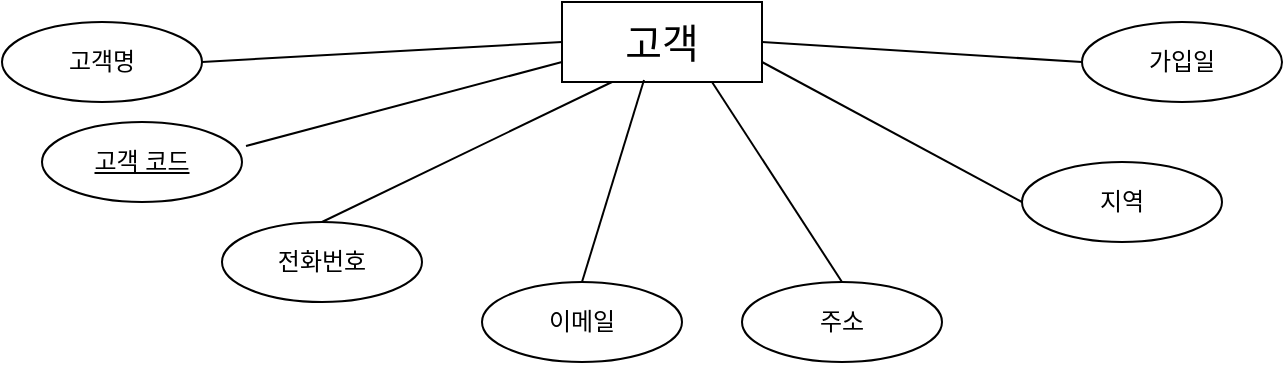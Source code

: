 <mxfile version="21.6.5" type="github">
  <diagram name="페이지-1" id="ctG3i_B3t7xJVeC1sO4r">
    <mxGraphModel dx="1434" dy="733" grid="1" gridSize="10" guides="1" tooltips="1" connect="1" arrows="1" fold="1" page="1" pageScale="1" pageWidth="827" pageHeight="1169" math="0" shadow="0">
      <root>
        <mxCell id="0" />
        <mxCell id="1" parent="0" />
        <mxCell id="lO-m15wxZYzl-79D4BZT-1" value="&lt;font style=&quot;font-size: 20px;&quot;&gt;고객&lt;/font&gt;" style="whiteSpace=wrap;html=1;align=center;" vertex="1" parent="1">
          <mxGeometry x="370" y="160" width="100" height="40" as="geometry" />
        </mxCell>
        <mxCell id="lO-m15wxZYzl-79D4BZT-3" value="고객명" style="ellipse;whiteSpace=wrap;html=1;align=center;" vertex="1" parent="1">
          <mxGeometry x="90" y="170" width="100" height="40" as="geometry" />
        </mxCell>
        <mxCell id="lO-m15wxZYzl-79D4BZT-5" value="" style="endArrow=none;html=1;rounded=0;exitX=1;exitY=0.5;exitDx=0;exitDy=0;entryX=0;entryY=0.5;entryDx=0;entryDy=0;" edge="1" parent="1" source="lO-m15wxZYzl-79D4BZT-3" target="lO-m15wxZYzl-79D4BZT-1">
          <mxGeometry relative="1" as="geometry">
            <mxPoint x="190" y="260" as="sourcePoint" />
            <mxPoint x="350" y="260" as="targetPoint" />
          </mxGeometry>
        </mxCell>
        <mxCell id="lO-m15wxZYzl-79D4BZT-6" value="전화번호" style="ellipse;whiteSpace=wrap;html=1;align=center;" vertex="1" parent="1">
          <mxGeometry x="200" y="270" width="100" height="40" as="geometry" />
        </mxCell>
        <mxCell id="lO-m15wxZYzl-79D4BZT-7" value="이메일" style="ellipse;whiteSpace=wrap;html=1;align=center;" vertex="1" parent="1">
          <mxGeometry x="330" y="300" width="100" height="40" as="geometry" />
        </mxCell>
        <mxCell id="lO-m15wxZYzl-79D4BZT-8" value="주소" style="ellipse;whiteSpace=wrap;html=1;align=center;" vertex="1" parent="1">
          <mxGeometry x="460" y="300" width="100" height="40" as="geometry" />
        </mxCell>
        <mxCell id="lO-m15wxZYzl-79D4BZT-9" value="지역" style="ellipse;whiteSpace=wrap;html=1;align=center;" vertex="1" parent="1">
          <mxGeometry x="600" y="240" width="100" height="40" as="geometry" />
        </mxCell>
        <mxCell id="lO-m15wxZYzl-79D4BZT-10" value="가입일" style="ellipse;whiteSpace=wrap;html=1;align=center;" vertex="1" parent="1">
          <mxGeometry x="630" y="170" width="100" height="40" as="geometry" />
        </mxCell>
        <mxCell id="lO-m15wxZYzl-79D4BZT-11" value="" style="endArrow=none;html=1;rounded=0;exitX=0.5;exitY=0;exitDx=0;exitDy=0;entryX=0.25;entryY=1;entryDx=0;entryDy=0;" edge="1" parent="1" source="lO-m15wxZYzl-79D4BZT-6" target="lO-m15wxZYzl-79D4BZT-1">
          <mxGeometry relative="1" as="geometry">
            <mxPoint x="330" y="370" as="sourcePoint" />
            <mxPoint x="420" y="200" as="targetPoint" />
          </mxGeometry>
        </mxCell>
        <mxCell id="lO-m15wxZYzl-79D4BZT-12" value="" style="endArrow=none;html=1;rounded=0;entryX=0.41;entryY=0.975;entryDx=0;entryDy=0;exitX=0.5;exitY=0;exitDx=0;exitDy=0;entryPerimeter=0;" edge="1" parent="1" source="lO-m15wxZYzl-79D4BZT-7" target="lO-m15wxZYzl-79D4BZT-1">
          <mxGeometry relative="1" as="geometry">
            <mxPoint x="330" y="370" as="sourcePoint" />
            <mxPoint x="490" y="370" as="targetPoint" />
          </mxGeometry>
        </mxCell>
        <mxCell id="lO-m15wxZYzl-79D4BZT-13" value="" style="endArrow=none;html=1;rounded=0;exitX=0.5;exitY=0;exitDx=0;exitDy=0;entryX=0.75;entryY=1;entryDx=0;entryDy=0;" edge="1" parent="1" source="lO-m15wxZYzl-79D4BZT-8" target="lO-m15wxZYzl-79D4BZT-1">
          <mxGeometry relative="1" as="geometry">
            <mxPoint x="330" y="370" as="sourcePoint" />
            <mxPoint x="420" y="200" as="targetPoint" />
          </mxGeometry>
        </mxCell>
        <mxCell id="lO-m15wxZYzl-79D4BZT-14" value="" style="endArrow=none;html=1;rounded=0;entryX=1;entryY=0.75;entryDx=0;entryDy=0;exitX=0;exitY=0.5;exitDx=0;exitDy=0;" edge="1" parent="1" source="lO-m15wxZYzl-79D4BZT-9" target="lO-m15wxZYzl-79D4BZT-1">
          <mxGeometry relative="1" as="geometry">
            <mxPoint x="330" y="370" as="sourcePoint" />
            <mxPoint x="490" y="370" as="targetPoint" />
          </mxGeometry>
        </mxCell>
        <mxCell id="lO-m15wxZYzl-79D4BZT-15" value="" style="endArrow=none;html=1;rounded=0;entryX=1;entryY=0.5;entryDx=0;entryDy=0;exitX=0;exitY=0.5;exitDx=0;exitDy=0;" edge="1" parent="1" source="lO-m15wxZYzl-79D4BZT-10" target="lO-m15wxZYzl-79D4BZT-1">
          <mxGeometry relative="1" as="geometry">
            <mxPoint x="330" y="370" as="sourcePoint" />
            <mxPoint x="490" y="370" as="targetPoint" />
          </mxGeometry>
        </mxCell>
        <mxCell id="lO-m15wxZYzl-79D4BZT-16" value="&lt;u&gt;고객 코드&lt;/u&gt;" style="ellipse;whiteSpace=wrap;html=1;align=center;" vertex="1" parent="1">
          <mxGeometry x="110" y="220" width="100" height="40" as="geometry" />
        </mxCell>
        <mxCell id="lO-m15wxZYzl-79D4BZT-17" value="" style="endArrow=none;html=1;rounded=0;exitX=1.02;exitY=0.3;exitDx=0;exitDy=0;exitPerimeter=0;entryX=0;entryY=0.75;entryDx=0;entryDy=0;" edge="1" parent="1" source="lO-m15wxZYzl-79D4BZT-16" target="lO-m15wxZYzl-79D4BZT-1">
          <mxGeometry relative="1" as="geometry">
            <mxPoint x="330" y="370" as="sourcePoint" />
            <mxPoint x="370" y="180" as="targetPoint" />
          </mxGeometry>
        </mxCell>
      </root>
    </mxGraphModel>
  </diagram>
</mxfile>
